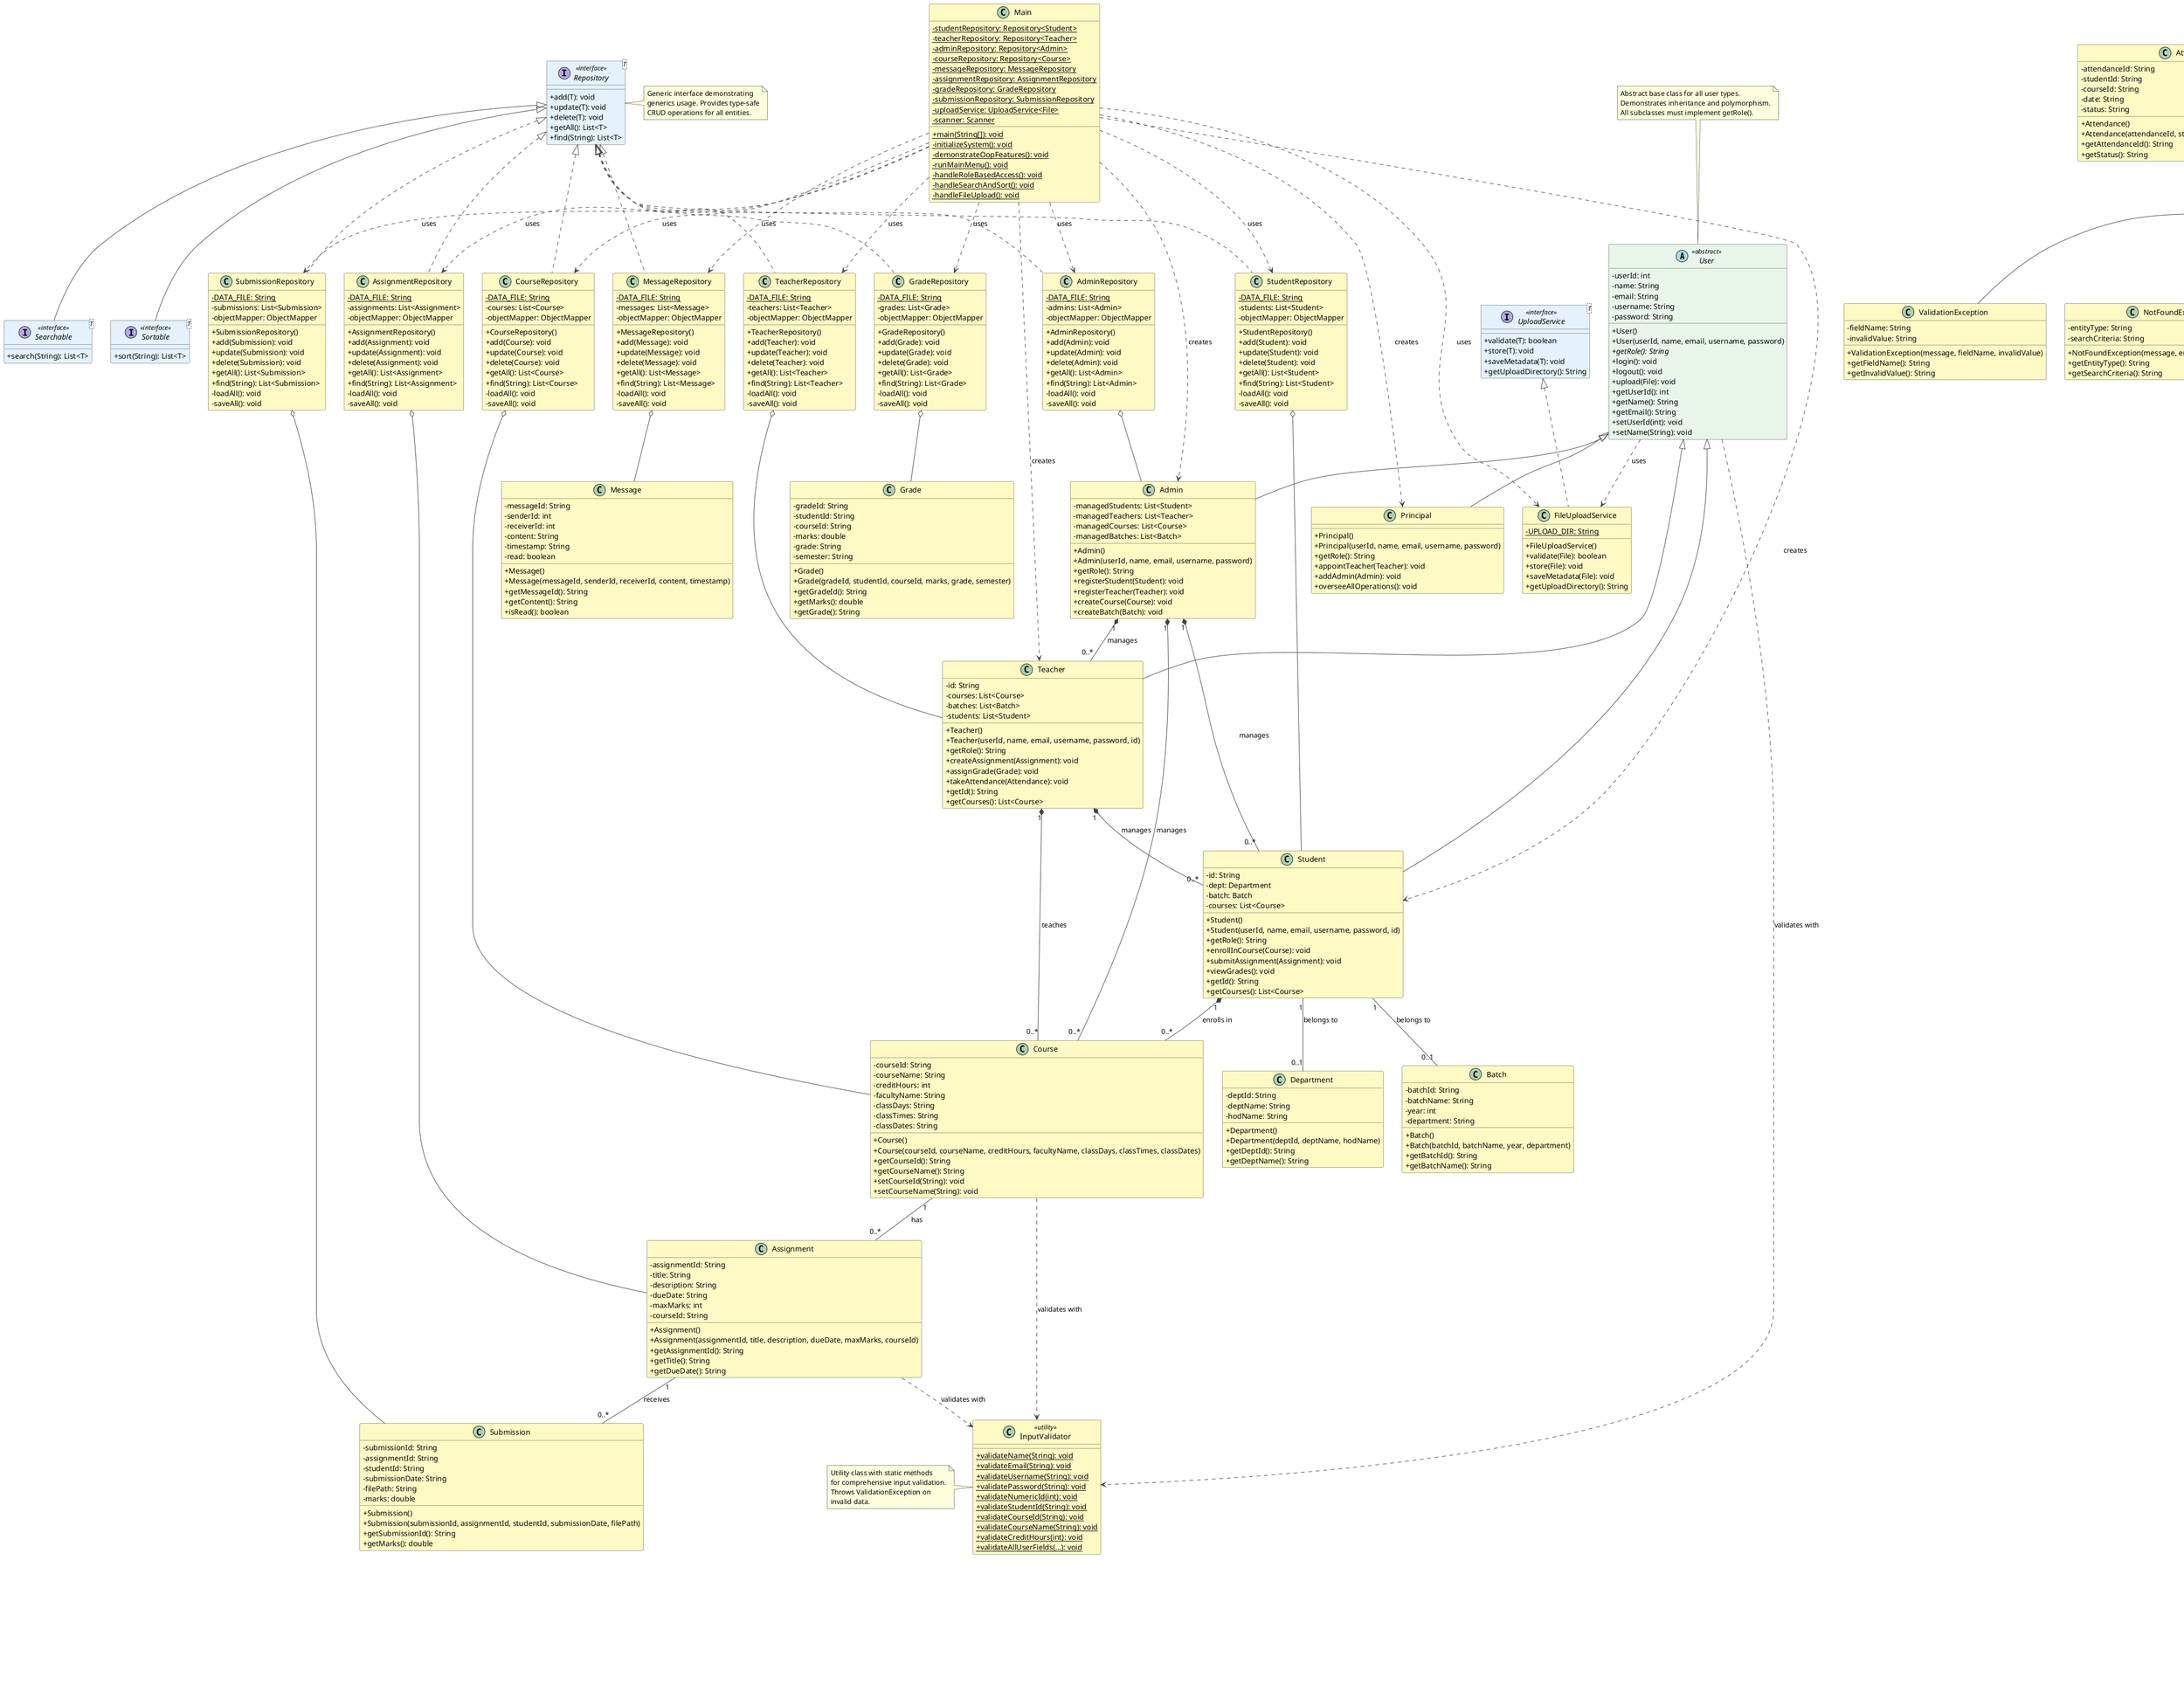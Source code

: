 @startuml LMS_Class_Diagram

' ========================================
' Learning Management System (LMS)
' Complete Class Diagram
' ========================================

skinparam classAttributeIconSize 0
skinparam backgroundColor #FFFFFF
skinparam class {
    BackgroundColor<<abstract>> #E8F5E9
    BackgroundColor<<interface>> #E3F2FD
    BackgroundColor #FFF9C4
    BorderColor #424242
    ArrowColor #424242
}

' ========================================
' DOMAIN LAYER - USER HIERARCHY
' ========================================

abstract class User <<abstract>> {
    - userId: int
    - name: String
    - email: String
    - username: String
    - password: String
    __
    + User()
    + User(userId, name, email, username, password)
    + {abstract} getRole(): String
    + login(): void
    + logout(): void
    + upload(File): void
    + getUserId(): int
    + getName(): String
    + getEmail(): String
    + setUserId(int): void
    + setName(String): void
}

class Student {
    - id: String
    - dept: Department
    - batch: Batch
    - courses: List<Course>
    __
    + Student()
    + Student(userId, name, email, username, password, id)
    + getRole(): String
    + enrollInCourse(Course): void
    + submitAssignment(Assignment): void
    + viewGrades(): void
    + getId(): String
    + getCourses(): List<Course>
}

class Teacher {
    - id: String
    - courses: List<Course>
    - batches: List<Batch>
    - students: List<Student>
    __
    + Teacher()
    + Teacher(userId, name, email, username, password, id)
    + getRole(): String
    + createAssignment(Assignment): void
    + assignGrade(Grade): void
    + takeAttendance(Attendance): void
    + getId(): String
    + getCourses(): List<Course>
}

class Admin {
    - managedStudents: List<Student>
    - managedTeachers: List<Teacher>
    - managedCourses: List<Course>
    - managedBatches: List<Batch>
    __
    + Admin()
    + Admin(userId, name, email, username, password)
    + getRole(): String
    + registerStudent(Student): void
    + registerTeacher(Teacher): void
    + createCourse(Course): void
    + createBatch(Batch): void
}

class Principal {
    __
    + Principal()
    + Principal(userId, name, email, username, password)
    + getRole(): String
    + appointTeacher(Teacher): void
    + addAdmin(Admin): void
    + overseeAllOperations(): void
}

User <|-- Student
User <|-- Teacher
User <|-- Admin
User <|-- Principal

' ========================================
' DOMAIN LAYER - ACADEMIC ENTITIES
' ========================================

class Course {
    - courseId: String
    - courseName: String
    - creditHours: int
    - facultyName: String
    - classDays: String
    - classTimes: String
    - classDates: String
    __
    + Course()
    + Course(courseId, courseName, creditHours, facultyName, classDays, classTimes, classDates)
    + getCourseId(): String
    + getCourseName(): String
    + setCourseId(String): void
    + setCourseName(String): void
}

class Assignment {
    - assignmentId: String
    - title: String
    - description: String
    - dueDate: String
    - maxMarks: int
    - courseId: String
    __
    + Assignment()
    + Assignment(assignmentId, title, description, dueDate, maxMarks, courseId)
    + getAssignmentId(): String
    + getTitle(): String
    + getDueDate(): String
}

class Grade {
    - gradeId: String
    - studentId: String
    - courseId: String
    - marks: double
    - grade: String
    - semester: String
    __
    + Grade()
    + Grade(gradeId, studentId, courseId, marks, grade, semester)
    + getGradeId(): String
    + getMarks(): double
    + getGrade(): String
}

class Message {
    - messageId: String
    - senderId: int
    - receiverId: int
    - content: String
    - timestamp: String
    - read: boolean
    __
    + Message()
    + Message(messageId, senderId, receiverId, content, timestamp)
    + getMessageId(): String
    + getContent(): String
    + isRead(): boolean
}

class Batch {
    - batchId: String
    - batchName: String
    - year: int
    - department: String
    __
    + Batch()
    + Batch(batchId, batchName, year, department)
    + getBatchId(): String
    + getBatchName(): String
}

class Department {
    - deptId: String
    - deptName: String
    - hodName: String
    __
    + Department()
    + Department(deptId, deptName, hodName)
    + getDeptId(): String
    + getDeptName(): String
}

class Attendance {
    - attendanceId: String
    - studentId: String
    - courseId: String
    - date: String
    - status: String
    __
    + Attendance()
    + Attendance(attendanceId, studentId, courseId, date, status)
    + getAttendanceId(): String
    + getStatus(): String
}

class Submission {
    - submissionId: String
    - assignmentId: String
    - studentId: String
    - submissionDate: String
    - filePath: String
    - marks: double
    __
    + Submission()
    + Submission(submissionId, assignmentId, studentId, submissionDate, filePath)
    + getSubmissionId(): String
    + getMarks(): double
}

' Relationships between domain entities
Student "1" *-- "0..*" Course : enrolls in
Student "1" -- "0..1" Department : belongs to
Student "1" -- "0..1" Batch : belongs to
Teacher "1" *-- "0..*" Course : teaches
Teacher "1" *-- "0..*" Student : manages
Admin "1" *-- "0..*" Student : manages
Admin "1" *-- "0..*" Teacher : manages
Admin "1" *-- "0..*" Course : manages
Course "1" -- "0..*" Assignment : has
Assignment "1" -- "0..*" Submission : receives

' ========================================
' DATA ACCESS LAYER - REPOSITORY PATTERN
' ========================================

interface Repository<T> <<interface>> {
    + add(T): void
    + update(T): void
    + delete(T): void
    + getAll(): List<T>
    + find(String): List<T>
}

class StudentRepository {
    - {static} DATA_FILE: String
    - students: List<Student>
    - objectMapper: ObjectMapper
    __
    + StudentRepository()
    + add(Student): void
    + update(Student): void
    + delete(Student): void
    + getAll(): List<Student>
    + find(String): List<Student>
    - loadAll(): void
    - saveAll(): void
}

class TeacherRepository {
    - {static} DATA_FILE: String
    - teachers: List<Teacher>
    - objectMapper: ObjectMapper
    __
    + TeacherRepository()
    + add(Teacher): void
    + update(Teacher): void
    + delete(Teacher): void
    + getAll(): List<Teacher>
    + find(String): List<Teacher>
    - loadAll(): void
    - saveAll(): void
}

class AdminRepository {
    - {static} DATA_FILE: String
    - admins: List<Admin>
    - objectMapper: ObjectMapper
    __
    + AdminRepository()
    + add(Admin): void
    + update(Admin): void
    + delete(Admin): void
    + getAll(): List<Admin>
    + find(String): List<Admin>
    - loadAll(): void
    - saveAll(): void
}

class CourseRepository {
    - {static} DATA_FILE: String
    - courses: List<Course>
    - objectMapper: ObjectMapper
    __
    + CourseRepository()
    + add(Course): void
    + update(Course): void
    + delete(Course): void
    + getAll(): List<Course>
    + find(String): List<Course>
    - loadAll(): void
    - saveAll(): void
}

class AssignmentRepository {
    - {static} DATA_FILE: String
    - assignments: List<Assignment>
    - objectMapper: ObjectMapper
    __
    + AssignmentRepository()
    + add(Assignment): void
    + update(Assignment): void
    + delete(Assignment): void
    + getAll(): List<Assignment>
    + find(String): List<Assignment>
    - loadAll(): void
    - saveAll(): void
}

class GradeRepository {
    - {static} DATA_FILE: String
    - grades: List<Grade>
    - objectMapper: ObjectMapper
    __
    + GradeRepository()
    + add(Grade): void
    + update(Grade): void
    + delete(Grade): void
    + getAll(): List<Grade>
    + find(String): List<Grade>
    - loadAll(): void
    - saveAll(): void
}

class MessageRepository {
    - {static} DATA_FILE: String
    - messages: List<Message>
    - objectMapper: ObjectMapper
    __
    + MessageRepository()
    + add(Message): void
    + update(Message): void
    + delete(Message): void
    + getAll(): List<Message>
    + find(String): List<Message>
    - loadAll(): void
    - saveAll(): void
}

class SubmissionRepository {
    - {static} DATA_FILE: String
    - submissions: List<Submission>
    - objectMapper: ObjectMapper
    __
    + SubmissionRepository()
    + add(Submission): void
    + update(Submission): void
    + delete(Submission): void
    + getAll(): List<Submission>
    + find(String): List<Submission>
    - loadAll(): void
    - saveAll(): void
}

Repository <|.. StudentRepository
Repository <|.. TeacherRepository
Repository <|.. AdminRepository
Repository <|.. CourseRepository
Repository <|.. AssignmentRepository
Repository <|.. GradeRepository
Repository <|.. MessageRepository
Repository <|.. SubmissionRepository

StudentRepository o-- Student
TeacherRepository o-- Teacher
AdminRepository o-- Admin
CourseRepository o-- Course
AssignmentRepository o-- Assignment
GradeRepository o-- Grade
MessageRepository o-- Message
SubmissionRepository o-- Submission

' ========================================
' EXCEPTION HANDLING LAYER
' ========================================

abstract class BaseException <<abstract>> {
    - message: String
    - timestamp: LocalDateTime
    __
    + BaseException(message)
    + BaseException(message, cause)
    + log(): void
    + getMessage(): String
    + getTimestamp(): LocalDateTime
}

class ValidationException {
    - fieldName: String
    - invalidValue: String
    __
    + ValidationException(message, fieldName, invalidValue)
    + getFieldName(): String
    + getInvalidValue(): String
}

class NotFoundException {
    - entityType: String
    - searchCriteria: String
    __
    + NotFoundException(message, entityType, searchCriteria)
    + getEntityType(): String
    + getSearchCriteria(): String
}

class AuthenticationException {
    - username: String
    - errorCode: String
    __
    + AuthenticationException(message, username, errorCode)
    + getUsername(): String
    + getErrorCode(): String
}

class AuthorizationException {
    - userId: int
    - requiredRole: String
    - attemptedAction: String
    __
    + AuthorizationException(message, userId, requiredRole, attemptedAction)
    + getUserId(): int
    + getRequiredRole(): String
}

class RepositoryException {
    - operation: String
    - entityType: String
    __
    + RepositoryException(message, operation, entityType)
    + RepositoryException(message, operation, entityType, cause)
    + getOperation(): String
    + getEntityType(): String
}

class UploadException {
    - fileName: String
    - errorCode: String
    __
    + UploadException(message, fileName, errorCode)
    + UploadException(message, fileName, errorCode, cause)
    + getFileName(): String
    + getErrorCode(): String
}

BaseException <|-- ValidationException
BaseException <|-- NotFoundException
BaseException <|-- AuthenticationException
BaseException <|-- AuthorizationException
BaseException <|-- RepositoryException
BaseException <|-- UploadException

' ========================================
' SERVICE LAYER
' ========================================

interface UploadService<T> <<interface>> {
    + validate(T): boolean
    + store(T): void
    + saveMetadata(T): void
    + getUploadDirectory(): String
}

class FileUploadService {
    - {static} UPLOAD_DIR: String
    __
    + FileUploadService()
    + validate(File): boolean
    + store(File): void
    + saveMetadata(File): void
    + getUploadDirectory(): String
}

UploadService <|.. FileUploadService
User ..> FileUploadService : uses

' ========================================
' SEARCH AND SORT INTERFACES
' ========================================

interface Searchable<T> <<interface>> {
    + search(String): List<T>
}

interface Sortable<T> <<interface>> {
    + sort(String): List<T>
}

Repository <|-- Searchable
Repository <|-- Sortable

' ========================================
' VALIDATION LAYER
' ========================================

class InputValidator <<utility>> {
    + {static} validateName(String): void
    + {static} validateEmail(String): void
    + {static} validateUsername(String): void
    + {static} validatePassword(String): void
    + {static} validateNumericId(int): void
    + {static} validateStudentId(String): void
    + {static} validateCourseId(String): void
    + {static} validateCourseName(String): void
    + {static} validateCreditHours(int): void
    + {static} validateAllUserFields(...): void
}

User ..> InputValidator : validates with
Course ..> InputValidator : validates with
Assignment ..> InputValidator : validates with

' ========================================
' APPLICATION LAYER
' ========================================

class Main {
    - {static} studentRepository: Repository<Student>
    - {static} teacherRepository: Repository<Teacher>
    - {static} adminRepository: Repository<Admin>
    - {static} courseRepository: Repository<Course>
    - {static} messageRepository: MessageRepository
    - {static} assignmentRepository: AssignmentRepository
    - {static} gradeRepository: GradeRepository
    - {static} submissionRepository: SubmissionRepository
    - {static} uploadService: UploadService<File>
    - {static} scanner: Scanner
    __
    + {static} main(String[]): void
    - {static} initializeSystem(): void
    - {static} demonstrateOopFeatures(): void
    - {static} runMainMenu(): void
    - {static} handleRoleBasedAccess(): void
    - {static} handleSearchAndSort(): void
    - {static} handleFileUpload(): void
}

Main ..> StudentRepository : uses
Main ..> TeacherRepository : uses
Main ..> AdminRepository : uses
Main ..> CourseRepository : uses
Main ..> AssignmentRepository : uses
Main ..> GradeRepository : uses
Main ..> MessageRepository : uses
Main ..> SubmissionRepository : uses
Main ..> FileUploadService : uses
Main ..> Student : creates
Main ..> Teacher : creates
Main ..> Admin : creates
Main ..> Principal : creates

' ========================================
' NOTES AND LEGENDS
' ========================================

note top of User
  Abstract base class for all user types.
  Demonstrates inheritance and polymorphism.
  All subclasses must implement getRole().
end note

note right of Repository
  Generic interface demonstrating
  generics usage. Provides type-safe
  CRUD operations for all entities.
end note

note bottom of BaseException
  Abstract exception base class.
  All custom exceptions inherit
  common logging and timestamp
  functionality.
end note

note left of InputValidator
  Utility class with static methods
  for comprehensive input validation.
  Throws ValidationException on
  invalid data.
end note

legend right
  |= Color |= Type |
  | <back:#E8F5E9>   </back> | Abstract Class |
  | <back:#E3F2FD>   </back> | Interface |
  | <back:#FFF9C4>   </back> | Concrete Class |
  
  |= Relationship |= Meaning |
  | --|> | Inheritance (extends) |
  | ..|> | Implementation (implements) |
  | --> | Association |
  | *-- | Composition |
  | o-- | Aggregation |
  | ..> | Dependency |
endlegend

@enduml
